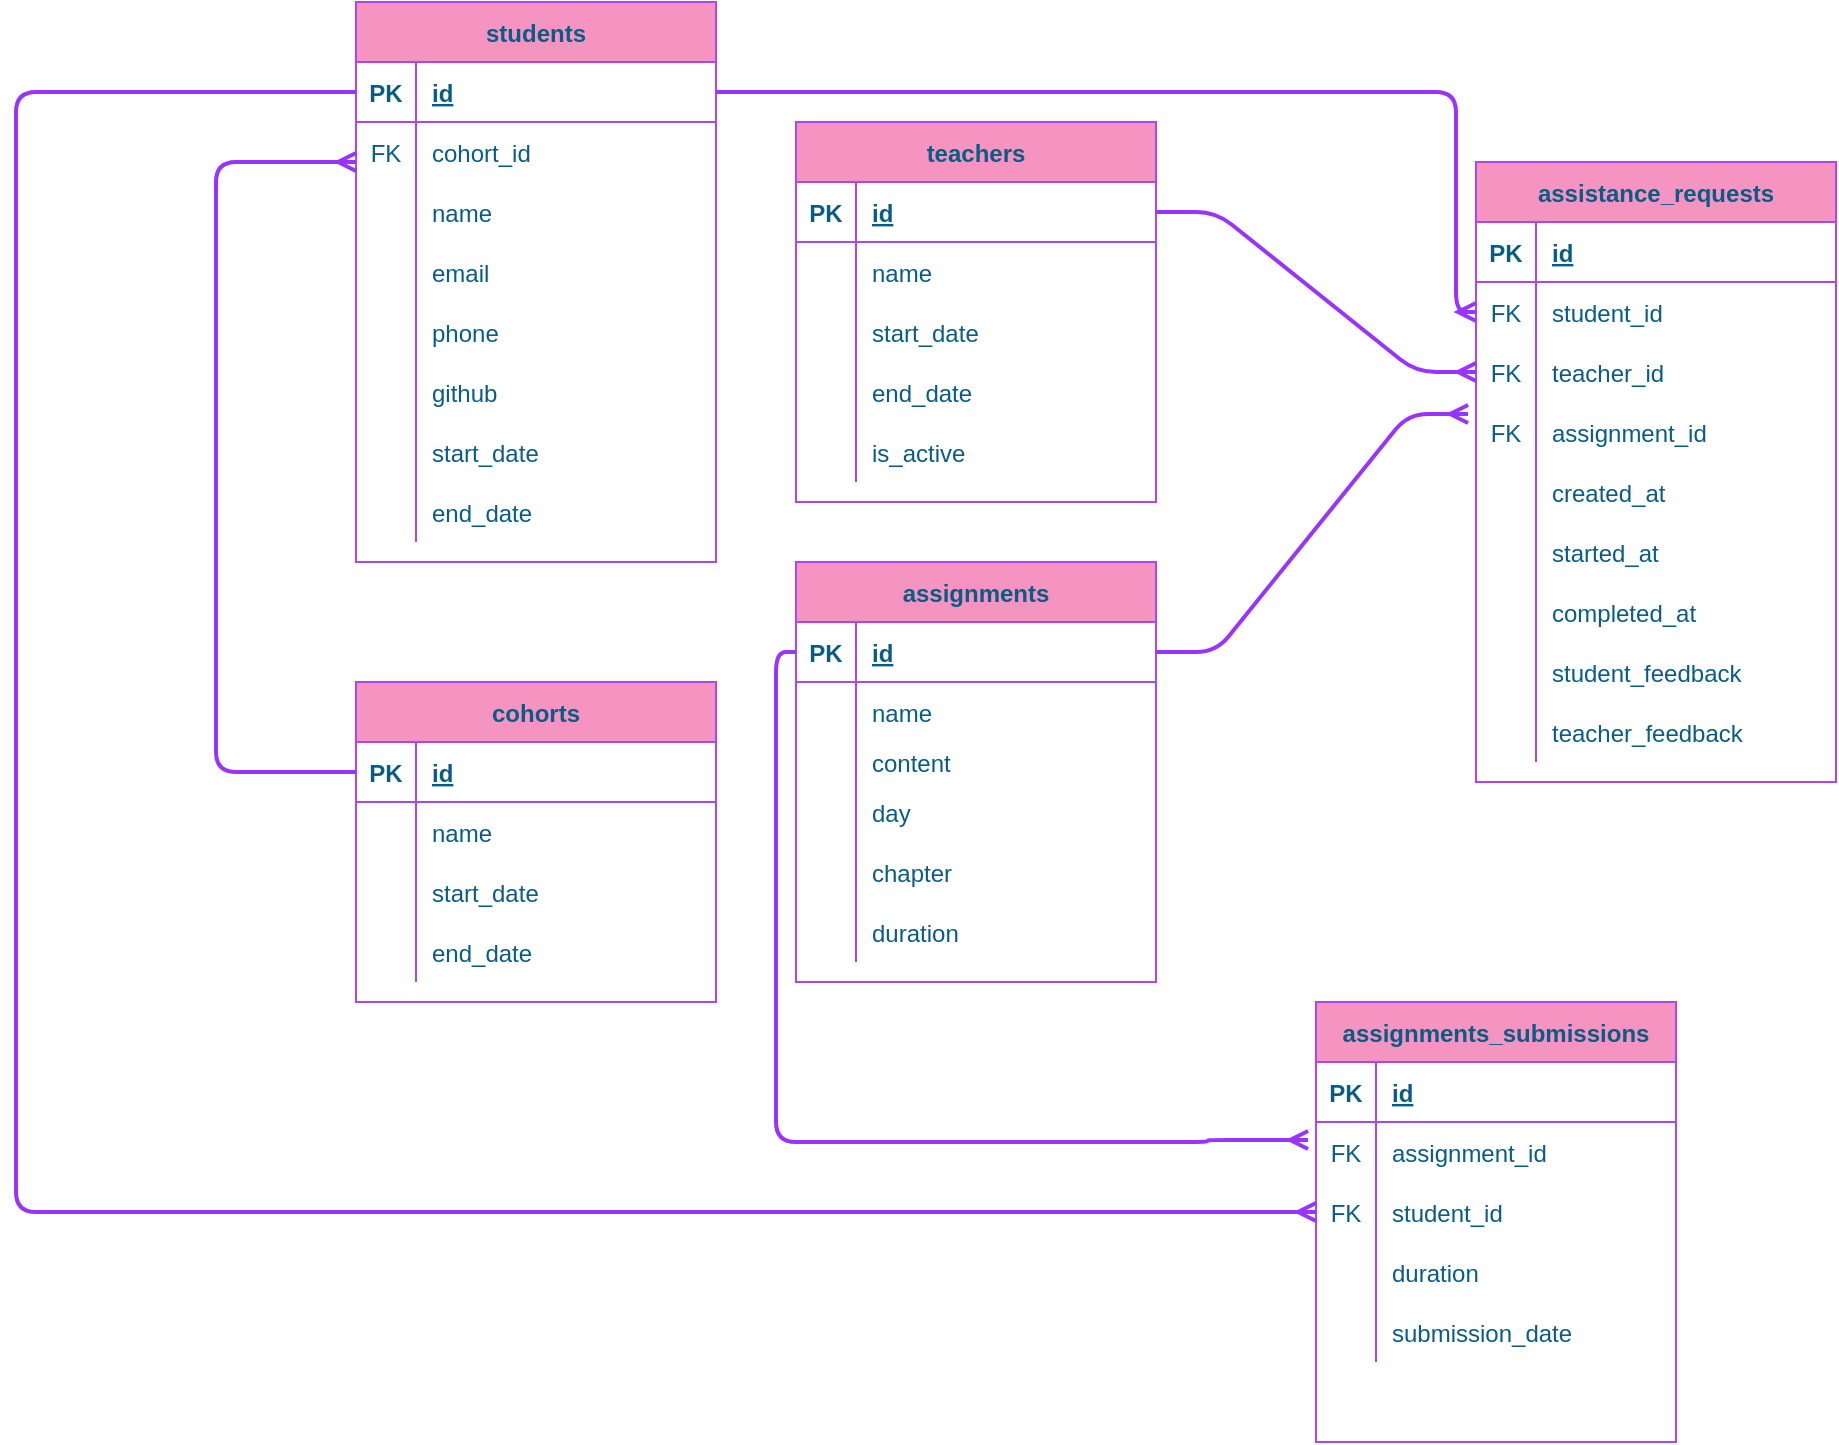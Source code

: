 <mxfile version="15.2.7" type="github">
  <diagram id="e3lSmvAXD9mz_kIXMkN5" name="Page-1">
    <mxGraphModel dx="1762" dy="1582" grid="1" gridSize="10" guides="1" tooltips="1" connect="1" arrows="1" fold="1" page="1" pageScale="1" pageWidth="850" pageHeight="1100" math="0" shadow="0">
      <root>
        <mxCell id="0" />
        <mxCell id="1" parent="0" />
        <mxCell id="8okSoLZPDSgJRBy292V9-63" value="cohorts" style="shape=table;startSize=30;container=1;collapsible=1;childLayout=tableLayout;fixedRows=1;rowLines=0;fontStyle=1;align=center;resizeLast=1;fillColor=#F694C1;strokeColor=#AF45ED;fontColor=#095C86;" parent="1" vertex="1">
          <mxGeometry x="40" y="50" width="180" height="160" as="geometry" />
        </mxCell>
        <mxCell id="8okSoLZPDSgJRBy292V9-64" value="" style="shape=partialRectangle;collapsible=0;dropTarget=0;pointerEvents=0;fillColor=none;top=0;left=0;bottom=1;right=0;points=[[0,0.5],[1,0.5]];portConstraint=eastwest;strokeColor=#AF45ED;fontColor=#095C86;" parent="8okSoLZPDSgJRBy292V9-63" vertex="1">
          <mxGeometry y="30" width="180" height="30" as="geometry" />
        </mxCell>
        <mxCell id="8okSoLZPDSgJRBy292V9-65" value="PK" style="shape=partialRectangle;connectable=0;fillColor=none;top=0;left=0;bottom=0;right=0;fontStyle=1;overflow=hidden;strokeColor=#AF45ED;fontColor=#095C86;" parent="8okSoLZPDSgJRBy292V9-64" vertex="1">
          <mxGeometry width="30" height="30" as="geometry" />
        </mxCell>
        <mxCell id="8okSoLZPDSgJRBy292V9-66" value="id" style="shape=partialRectangle;connectable=0;fillColor=none;top=0;left=0;bottom=0;right=0;align=left;spacingLeft=6;fontStyle=5;overflow=hidden;strokeColor=#AF45ED;fontColor=#095C86;" parent="8okSoLZPDSgJRBy292V9-64" vertex="1">
          <mxGeometry x="30" width="150" height="30" as="geometry" />
        </mxCell>
        <mxCell id="8okSoLZPDSgJRBy292V9-67" value="" style="shape=partialRectangle;collapsible=0;dropTarget=0;pointerEvents=0;fillColor=none;top=0;left=0;bottom=0;right=0;points=[[0,0.5],[1,0.5]];portConstraint=eastwest;strokeColor=#AF45ED;fontColor=#095C86;" parent="8okSoLZPDSgJRBy292V9-63" vertex="1">
          <mxGeometry y="60" width="180" height="30" as="geometry" />
        </mxCell>
        <mxCell id="8okSoLZPDSgJRBy292V9-68" value="" style="shape=partialRectangle;connectable=0;fillColor=none;top=0;left=0;bottom=0;right=0;editable=1;overflow=hidden;strokeColor=#AF45ED;fontColor=#095C86;" parent="8okSoLZPDSgJRBy292V9-67" vertex="1">
          <mxGeometry width="30" height="30" as="geometry" />
        </mxCell>
        <mxCell id="8okSoLZPDSgJRBy292V9-69" value="name" style="shape=partialRectangle;connectable=0;fillColor=none;top=0;left=0;bottom=0;right=0;align=left;spacingLeft=6;overflow=hidden;strokeColor=#AF45ED;fontColor=#095C86;" parent="8okSoLZPDSgJRBy292V9-67" vertex="1">
          <mxGeometry x="30" width="150" height="30" as="geometry" />
        </mxCell>
        <mxCell id="8okSoLZPDSgJRBy292V9-70" value="" style="shape=partialRectangle;collapsible=0;dropTarget=0;pointerEvents=0;fillColor=none;top=0;left=0;bottom=0;right=0;points=[[0,0.5],[1,0.5]];portConstraint=eastwest;strokeColor=#AF45ED;fontColor=#095C86;" parent="8okSoLZPDSgJRBy292V9-63" vertex="1">
          <mxGeometry y="90" width="180" height="30" as="geometry" />
        </mxCell>
        <mxCell id="8okSoLZPDSgJRBy292V9-71" value="" style="shape=partialRectangle;connectable=0;fillColor=none;top=0;left=0;bottom=0;right=0;editable=1;overflow=hidden;strokeColor=#AF45ED;fontColor=#095C86;" parent="8okSoLZPDSgJRBy292V9-70" vertex="1">
          <mxGeometry width="30" height="30" as="geometry" />
        </mxCell>
        <mxCell id="8okSoLZPDSgJRBy292V9-72" value="start_date" style="shape=partialRectangle;connectable=0;fillColor=none;top=0;left=0;bottom=0;right=0;align=left;spacingLeft=6;overflow=hidden;strokeColor=#AF45ED;fontColor=#095C86;" parent="8okSoLZPDSgJRBy292V9-70" vertex="1">
          <mxGeometry x="30" width="150" height="30" as="geometry" />
        </mxCell>
        <mxCell id="8okSoLZPDSgJRBy292V9-73" value="" style="shape=partialRectangle;collapsible=0;dropTarget=0;pointerEvents=0;fillColor=none;top=0;left=0;bottom=0;right=0;points=[[0,0.5],[1,0.5]];portConstraint=eastwest;strokeColor=#AF45ED;fontColor=#095C86;" parent="8okSoLZPDSgJRBy292V9-63" vertex="1">
          <mxGeometry y="120" width="180" height="30" as="geometry" />
        </mxCell>
        <mxCell id="8okSoLZPDSgJRBy292V9-74" value="" style="shape=partialRectangle;connectable=0;fillColor=none;top=0;left=0;bottom=0;right=0;editable=1;overflow=hidden;strokeColor=#AF45ED;fontColor=#095C86;" parent="8okSoLZPDSgJRBy292V9-73" vertex="1">
          <mxGeometry width="30" height="30" as="geometry" />
        </mxCell>
        <mxCell id="8okSoLZPDSgJRBy292V9-75" value="end_date" style="shape=partialRectangle;connectable=0;fillColor=none;top=0;left=0;bottom=0;right=0;align=left;spacingLeft=6;overflow=hidden;strokeColor=#AF45ED;fontColor=#095C86;" parent="8okSoLZPDSgJRBy292V9-73" vertex="1">
          <mxGeometry x="30" width="150" height="30" as="geometry" />
        </mxCell>
        <mxCell id="8okSoLZPDSgJRBy292V9-1" value="teachers" style="shape=table;startSize=30;container=1;collapsible=1;childLayout=tableLayout;fixedRows=1;rowLines=0;fontStyle=1;align=center;resizeLast=1;fillColor=#F694C1;strokeColor=#AF45ED;fontColor=#095C86;" parent="1" vertex="1">
          <mxGeometry x="260" y="-230" width="180" height="190" as="geometry" />
        </mxCell>
        <mxCell id="8okSoLZPDSgJRBy292V9-2" value="" style="shape=partialRectangle;collapsible=0;dropTarget=0;pointerEvents=0;fillColor=none;top=0;left=0;bottom=1;right=0;points=[[0,0.5],[1,0.5]];portConstraint=eastwest;strokeColor=#AF45ED;fontColor=#095C86;" parent="8okSoLZPDSgJRBy292V9-1" vertex="1">
          <mxGeometry y="30" width="180" height="30" as="geometry" />
        </mxCell>
        <mxCell id="8okSoLZPDSgJRBy292V9-3" value="PK" style="shape=partialRectangle;connectable=0;fillColor=none;top=0;left=0;bottom=0;right=0;fontStyle=1;overflow=hidden;strokeColor=#AF45ED;fontColor=#095C86;" parent="8okSoLZPDSgJRBy292V9-2" vertex="1">
          <mxGeometry width="30" height="30" as="geometry" />
        </mxCell>
        <mxCell id="8okSoLZPDSgJRBy292V9-4" value="id" style="shape=partialRectangle;connectable=0;fillColor=none;top=0;left=0;bottom=0;right=0;align=left;spacingLeft=6;fontStyle=5;overflow=hidden;strokeColor=#AF45ED;fontColor=#095C86;" parent="8okSoLZPDSgJRBy292V9-2" vertex="1">
          <mxGeometry x="30" width="150" height="30" as="geometry" />
        </mxCell>
        <mxCell id="8okSoLZPDSgJRBy292V9-5" value="" style="shape=partialRectangle;collapsible=0;dropTarget=0;pointerEvents=0;fillColor=none;top=0;left=0;bottom=0;right=0;points=[[0,0.5],[1,0.5]];portConstraint=eastwest;strokeColor=#AF45ED;fontColor=#095C86;" parent="8okSoLZPDSgJRBy292V9-1" vertex="1">
          <mxGeometry y="60" width="180" height="30" as="geometry" />
        </mxCell>
        <mxCell id="8okSoLZPDSgJRBy292V9-6" value="" style="shape=partialRectangle;connectable=0;fillColor=none;top=0;left=0;bottom=0;right=0;editable=1;overflow=hidden;strokeColor=#AF45ED;fontColor=#095C86;" parent="8okSoLZPDSgJRBy292V9-5" vertex="1">
          <mxGeometry width="30" height="30" as="geometry" />
        </mxCell>
        <mxCell id="8okSoLZPDSgJRBy292V9-7" value="name" style="shape=partialRectangle;connectable=0;fillColor=none;top=0;left=0;bottom=0;right=0;align=left;spacingLeft=6;overflow=hidden;strokeColor=#AF45ED;fontColor=#095C86;" parent="8okSoLZPDSgJRBy292V9-5" vertex="1">
          <mxGeometry x="30" width="150" height="30" as="geometry" />
        </mxCell>
        <mxCell id="8okSoLZPDSgJRBy292V9-8" value="" style="shape=partialRectangle;collapsible=0;dropTarget=0;pointerEvents=0;fillColor=none;top=0;left=0;bottom=0;right=0;points=[[0,0.5],[1,0.5]];portConstraint=eastwest;strokeColor=#AF45ED;fontColor=#095C86;" parent="8okSoLZPDSgJRBy292V9-1" vertex="1">
          <mxGeometry y="90" width="180" height="30" as="geometry" />
        </mxCell>
        <mxCell id="8okSoLZPDSgJRBy292V9-9" value="" style="shape=partialRectangle;connectable=0;fillColor=none;top=0;left=0;bottom=0;right=0;editable=1;overflow=hidden;strokeColor=#AF45ED;fontColor=#095C86;" parent="8okSoLZPDSgJRBy292V9-8" vertex="1">
          <mxGeometry width="30" height="30" as="geometry" />
        </mxCell>
        <mxCell id="8okSoLZPDSgJRBy292V9-10" value="start_date" style="shape=partialRectangle;connectable=0;fillColor=none;top=0;left=0;bottom=0;right=0;align=left;spacingLeft=6;overflow=hidden;strokeColor=#AF45ED;fontColor=#095C86;" parent="8okSoLZPDSgJRBy292V9-8" vertex="1">
          <mxGeometry x="30" width="150" height="30" as="geometry" />
        </mxCell>
        <mxCell id="8okSoLZPDSgJRBy292V9-11" value="" style="shape=partialRectangle;collapsible=0;dropTarget=0;pointerEvents=0;fillColor=none;top=0;left=0;bottom=0;right=0;points=[[0,0.5],[1,0.5]];portConstraint=eastwest;strokeColor=#AF45ED;fontColor=#095C86;" parent="8okSoLZPDSgJRBy292V9-1" vertex="1">
          <mxGeometry y="120" width="180" height="30" as="geometry" />
        </mxCell>
        <mxCell id="8okSoLZPDSgJRBy292V9-12" value="" style="shape=partialRectangle;connectable=0;fillColor=none;top=0;left=0;bottom=0;right=0;editable=1;overflow=hidden;strokeColor=#AF45ED;fontColor=#095C86;" parent="8okSoLZPDSgJRBy292V9-11" vertex="1">
          <mxGeometry width="30" height="30" as="geometry" />
        </mxCell>
        <mxCell id="8okSoLZPDSgJRBy292V9-13" value="end_date" style="shape=partialRectangle;connectable=0;fillColor=none;top=0;left=0;bottom=0;right=0;align=left;spacingLeft=6;overflow=hidden;strokeColor=#AF45ED;fontColor=#095C86;" parent="8okSoLZPDSgJRBy292V9-11" vertex="1">
          <mxGeometry x="30" width="150" height="30" as="geometry" />
        </mxCell>
        <mxCell id="8okSoLZPDSgJRBy292V9-14" value="" style="shape=partialRectangle;collapsible=0;dropTarget=0;pointerEvents=0;fillColor=none;top=0;left=0;bottom=0;right=0;points=[[0,0.5],[1,0.5]];portConstraint=eastwest;strokeColor=#AF45ED;fontColor=#095C86;" parent="8okSoLZPDSgJRBy292V9-1" vertex="1">
          <mxGeometry y="150" width="180" height="30" as="geometry" />
        </mxCell>
        <mxCell id="8okSoLZPDSgJRBy292V9-15" value="" style="shape=partialRectangle;connectable=0;fillColor=none;top=0;left=0;bottom=0;right=0;editable=1;overflow=hidden;strokeColor=#AF45ED;fontColor=#095C86;" parent="8okSoLZPDSgJRBy292V9-14" vertex="1">
          <mxGeometry width="30" height="30" as="geometry" />
        </mxCell>
        <mxCell id="8okSoLZPDSgJRBy292V9-16" value="is_active" style="shape=partialRectangle;connectable=0;fillColor=none;top=0;left=0;bottom=0;right=0;align=left;spacingLeft=6;overflow=hidden;strokeColor=#AF45ED;fontColor=#095C86;" parent="8okSoLZPDSgJRBy292V9-14" vertex="1">
          <mxGeometry x="30" width="150" height="30" as="geometry" />
        </mxCell>
        <mxCell id="8okSoLZPDSgJRBy292V9-17" value="assistance_requests" style="shape=table;startSize=30;container=1;collapsible=1;childLayout=tableLayout;fixedRows=1;rowLines=0;fontStyle=1;align=center;resizeLast=1;fillColor=#F694C1;strokeColor=#AF45ED;fontColor=#095C86;" parent="1" vertex="1">
          <mxGeometry x="600" y="-210" width="180" height="310" as="geometry" />
        </mxCell>
        <mxCell id="8okSoLZPDSgJRBy292V9-18" value="" style="shape=partialRectangle;collapsible=0;dropTarget=0;pointerEvents=0;fillColor=none;top=0;left=0;bottom=1;right=0;points=[[0,0.5],[1,0.5]];portConstraint=eastwest;strokeColor=#AF45ED;fontColor=#095C86;" parent="8okSoLZPDSgJRBy292V9-17" vertex="1">
          <mxGeometry y="30" width="180" height="30" as="geometry" />
        </mxCell>
        <mxCell id="8okSoLZPDSgJRBy292V9-19" value="PK" style="shape=partialRectangle;connectable=0;fillColor=none;top=0;left=0;bottom=0;right=0;fontStyle=1;overflow=hidden;strokeColor=#AF45ED;fontColor=#095C86;" parent="8okSoLZPDSgJRBy292V9-18" vertex="1">
          <mxGeometry width="30" height="30" as="geometry" />
        </mxCell>
        <mxCell id="8okSoLZPDSgJRBy292V9-20" value="id" style="shape=partialRectangle;connectable=0;fillColor=none;top=0;left=0;bottom=0;right=0;align=left;spacingLeft=6;fontStyle=5;overflow=hidden;strokeColor=#AF45ED;fontColor=#095C86;" parent="8okSoLZPDSgJRBy292V9-18" vertex="1">
          <mxGeometry x="30" width="150" height="30" as="geometry" />
        </mxCell>
        <mxCell id="8okSoLZPDSgJRBy292V9-24" value="" style="shape=partialRectangle;collapsible=0;dropTarget=0;pointerEvents=0;fillColor=none;top=0;left=0;bottom=0;right=0;points=[[0,0.5],[1,0.5]];portConstraint=eastwest;strokeColor=#AF45ED;fontColor=#095C86;" parent="8okSoLZPDSgJRBy292V9-17" vertex="1">
          <mxGeometry y="60" width="180" height="30" as="geometry" />
        </mxCell>
        <mxCell id="8okSoLZPDSgJRBy292V9-25" value="FK" style="shape=partialRectangle;connectable=0;fillColor=none;top=0;left=0;bottom=0;right=0;editable=1;overflow=hidden;strokeColor=#AF45ED;fontColor=#095C86;" parent="8okSoLZPDSgJRBy292V9-24" vertex="1">
          <mxGeometry width="30" height="30" as="geometry" />
        </mxCell>
        <mxCell id="8okSoLZPDSgJRBy292V9-26" value="student_id" style="shape=partialRectangle;connectable=0;fillColor=none;top=0;left=0;bottom=0;right=0;align=left;spacingLeft=6;overflow=hidden;strokeColor=#AF45ED;fontColor=#095C86;" parent="8okSoLZPDSgJRBy292V9-24" vertex="1">
          <mxGeometry x="30" width="150" height="30" as="geometry" />
        </mxCell>
        <mxCell id="8okSoLZPDSgJRBy292V9-27" value="" style="shape=partialRectangle;collapsible=0;dropTarget=0;pointerEvents=0;fillColor=none;top=0;left=0;bottom=0;right=0;points=[[0,0.5],[1,0.5]];portConstraint=eastwest;strokeColor=#AF45ED;fontColor=#095C86;" parent="8okSoLZPDSgJRBy292V9-17" vertex="1">
          <mxGeometry y="90" width="180" height="30" as="geometry" />
        </mxCell>
        <mxCell id="8okSoLZPDSgJRBy292V9-28" value="FK" style="shape=partialRectangle;connectable=0;fillColor=none;top=0;left=0;bottom=0;right=0;editable=1;overflow=hidden;strokeColor=#AF45ED;fontColor=#095C86;" parent="8okSoLZPDSgJRBy292V9-27" vertex="1">
          <mxGeometry width="30" height="30" as="geometry" />
        </mxCell>
        <mxCell id="8okSoLZPDSgJRBy292V9-29" value="teacher_id" style="shape=partialRectangle;connectable=0;fillColor=none;top=0;left=0;bottom=0;right=0;align=left;spacingLeft=6;overflow=hidden;strokeColor=#AF45ED;fontColor=#095C86;" parent="8okSoLZPDSgJRBy292V9-27" vertex="1">
          <mxGeometry x="30" width="150" height="30" as="geometry" />
        </mxCell>
        <mxCell id="8okSoLZPDSgJRBy292V9-21" value="" style="shape=partialRectangle;collapsible=0;dropTarget=0;pointerEvents=0;fillColor=none;top=0;left=0;bottom=0;right=0;points=[[0,0.5],[1,0.5]];portConstraint=eastwest;strokeColor=#AF45ED;fontColor=#095C86;" parent="8okSoLZPDSgJRBy292V9-17" vertex="1">
          <mxGeometry y="120" width="180" height="30" as="geometry" />
        </mxCell>
        <mxCell id="8okSoLZPDSgJRBy292V9-22" value="FK" style="shape=partialRectangle;connectable=0;fillColor=none;top=0;left=0;bottom=0;right=0;editable=1;overflow=hidden;strokeColor=#AF45ED;fontColor=#095C86;" parent="8okSoLZPDSgJRBy292V9-21" vertex="1">
          <mxGeometry width="30" height="30" as="geometry" />
        </mxCell>
        <mxCell id="8okSoLZPDSgJRBy292V9-23" value="assignment_id" style="shape=partialRectangle;connectable=0;fillColor=none;top=0;left=0;bottom=0;right=0;align=left;spacingLeft=6;overflow=hidden;strokeColor=#AF45ED;fontColor=#095C86;" parent="8okSoLZPDSgJRBy292V9-21" vertex="1">
          <mxGeometry x="30" width="150" height="30" as="geometry" />
        </mxCell>
        <mxCell id="8okSoLZPDSgJRBy292V9-30" value="" style="shape=partialRectangle;collapsible=0;dropTarget=0;pointerEvents=0;fillColor=none;top=0;left=0;bottom=0;right=0;points=[[0,0.5],[1,0.5]];portConstraint=eastwest;strokeColor=#AF45ED;fontColor=#095C86;" parent="8okSoLZPDSgJRBy292V9-17" vertex="1">
          <mxGeometry y="150" width="180" height="30" as="geometry" />
        </mxCell>
        <mxCell id="8okSoLZPDSgJRBy292V9-31" value="" style="shape=partialRectangle;connectable=0;fillColor=none;top=0;left=0;bottom=0;right=0;editable=1;overflow=hidden;strokeColor=#AF45ED;fontColor=#095C86;" parent="8okSoLZPDSgJRBy292V9-30" vertex="1">
          <mxGeometry width="30" height="30" as="geometry" />
        </mxCell>
        <mxCell id="8okSoLZPDSgJRBy292V9-32" value="created_at" style="shape=partialRectangle;connectable=0;fillColor=none;top=0;left=0;bottom=0;right=0;align=left;spacingLeft=6;overflow=hidden;strokeColor=#AF45ED;fontColor=#095C86;" parent="8okSoLZPDSgJRBy292V9-30" vertex="1">
          <mxGeometry x="30" width="150" height="30" as="geometry" />
        </mxCell>
        <mxCell id="rJEMUn7O-h0eWgPqeve7-1" value="" style="shape=partialRectangle;collapsible=0;dropTarget=0;pointerEvents=0;fillColor=none;top=0;left=0;bottom=0;right=0;points=[[0,0.5],[1,0.5]];portConstraint=eastwest;strokeColor=#AF45ED;fontColor=#095C86;" vertex="1" parent="8okSoLZPDSgJRBy292V9-17">
          <mxGeometry y="180" width="180" height="30" as="geometry" />
        </mxCell>
        <mxCell id="rJEMUn7O-h0eWgPqeve7-2" value="" style="shape=partialRectangle;connectable=0;fillColor=none;top=0;left=0;bottom=0;right=0;editable=1;overflow=hidden;strokeColor=#AF45ED;fontColor=#095C86;" vertex="1" parent="rJEMUn7O-h0eWgPqeve7-1">
          <mxGeometry width="30" height="30" as="geometry" />
        </mxCell>
        <mxCell id="rJEMUn7O-h0eWgPqeve7-3" value="started_at" style="shape=partialRectangle;connectable=0;fillColor=none;top=0;left=0;bottom=0;right=0;align=left;spacingLeft=6;overflow=hidden;strokeColor=#AF45ED;fontColor=#095C86;" vertex="1" parent="rJEMUn7O-h0eWgPqeve7-1">
          <mxGeometry x="30" width="150" height="30" as="geometry" />
        </mxCell>
        <mxCell id="8okSoLZPDSgJRBy292V9-33" value="" style="shape=partialRectangle;collapsible=0;dropTarget=0;pointerEvents=0;fillColor=none;top=0;left=0;bottom=0;right=0;points=[[0,0.5],[1,0.5]];portConstraint=eastwest;strokeColor=#AF45ED;fontColor=#095C86;" parent="8okSoLZPDSgJRBy292V9-17" vertex="1">
          <mxGeometry y="210" width="180" height="30" as="geometry" />
        </mxCell>
        <mxCell id="8okSoLZPDSgJRBy292V9-34" value="" style="shape=partialRectangle;connectable=0;fillColor=none;top=0;left=0;bottom=0;right=0;editable=1;overflow=hidden;strokeColor=#AF45ED;fontColor=#095C86;" parent="8okSoLZPDSgJRBy292V9-33" vertex="1">
          <mxGeometry width="30" height="30" as="geometry" />
        </mxCell>
        <mxCell id="8okSoLZPDSgJRBy292V9-35" value="completed_at" style="shape=partialRectangle;connectable=0;fillColor=none;top=0;left=0;bottom=0;right=0;align=left;spacingLeft=6;overflow=hidden;strokeColor=#AF45ED;fontColor=#095C86;" parent="8okSoLZPDSgJRBy292V9-33" vertex="1">
          <mxGeometry x="30" width="150" height="30" as="geometry" />
        </mxCell>
        <mxCell id="8okSoLZPDSgJRBy292V9-55" value="" style="shape=partialRectangle;collapsible=0;dropTarget=0;pointerEvents=0;fillColor=none;top=0;left=0;bottom=0;right=0;points=[[0,0.5],[1,0.5]];portConstraint=eastwest;strokeColor=#AF45ED;fontColor=#095C86;" parent="8okSoLZPDSgJRBy292V9-17" vertex="1">
          <mxGeometry y="240" width="180" height="30" as="geometry" />
        </mxCell>
        <mxCell id="8okSoLZPDSgJRBy292V9-56" value="" style="shape=partialRectangle;connectable=0;fillColor=none;top=0;left=0;bottom=0;right=0;editable=1;overflow=hidden;strokeColor=#AF45ED;fontColor=#095C86;" parent="8okSoLZPDSgJRBy292V9-55" vertex="1">
          <mxGeometry width="30" height="30" as="geometry" />
        </mxCell>
        <mxCell id="8okSoLZPDSgJRBy292V9-57" value="student_feedback" style="shape=partialRectangle;connectable=0;fillColor=none;top=0;left=0;bottom=0;right=0;align=left;spacingLeft=6;overflow=hidden;strokeColor=#AF45ED;fontColor=#095C86;" parent="8okSoLZPDSgJRBy292V9-55" vertex="1">
          <mxGeometry x="30" width="150" height="30" as="geometry" />
        </mxCell>
        <mxCell id="8okSoLZPDSgJRBy292V9-59" value="" style="shape=partialRectangle;collapsible=0;dropTarget=0;pointerEvents=0;fillColor=none;top=0;left=0;bottom=0;right=0;points=[[0,0.5],[1,0.5]];portConstraint=eastwest;strokeColor=#AF45ED;fontColor=#095C86;" parent="8okSoLZPDSgJRBy292V9-17" vertex="1">
          <mxGeometry y="270" width="180" height="30" as="geometry" />
        </mxCell>
        <mxCell id="8okSoLZPDSgJRBy292V9-60" value="" style="shape=partialRectangle;connectable=0;fillColor=none;top=0;left=0;bottom=0;right=0;editable=1;overflow=hidden;strokeColor=#AF45ED;fontColor=#095C86;" parent="8okSoLZPDSgJRBy292V9-59" vertex="1">
          <mxGeometry width="30" height="30" as="geometry" />
        </mxCell>
        <mxCell id="8okSoLZPDSgJRBy292V9-61" value="teacher_feedback" style="shape=partialRectangle;connectable=0;fillColor=none;top=0;left=0;bottom=0;right=0;align=left;spacingLeft=6;overflow=hidden;strokeColor=#AF45ED;fontColor=#095C86;" parent="8okSoLZPDSgJRBy292V9-59" vertex="1">
          <mxGeometry x="30" width="150" height="30" as="geometry" />
        </mxCell>
        <mxCell id="8okSoLZPDSgJRBy292V9-76" value="students" style="shape=table;startSize=30;container=1;collapsible=1;childLayout=tableLayout;fixedRows=1;rowLines=0;fontStyle=1;align=center;resizeLast=1;fillColor=#F694C1;strokeColor=#AF45ED;fontColor=#095C86;" parent="1" vertex="1">
          <mxGeometry x="40" y="-290" width="180" height="280" as="geometry" />
        </mxCell>
        <mxCell id="8okSoLZPDSgJRBy292V9-77" value="" style="shape=partialRectangle;collapsible=0;dropTarget=0;pointerEvents=0;fillColor=none;top=0;left=0;bottom=1;right=0;points=[[0,0.5],[1,0.5]];portConstraint=eastwest;strokeColor=#AF45ED;fontColor=#095C86;" parent="8okSoLZPDSgJRBy292V9-76" vertex="1">
          <mxGeometry y="30" width="180" height="30" as="geometry" />
        </mxCell>
        <mxCell id="8okSoLZPDSgJRBy292V9-78" value="PK" style="shape=partialRectangle;connectable=0;fillColor=none;top=0;left=0;bottom=0;right=0;fontStyle=1;overflow=hidden;strokeColor=#AF45ED;fontColor=#095C86;" parent="8okSoLZPDSgJRBy292V9-77" vertex="1">
          <mxGeometry width="30" height="30" as="geometry" />
        </mxCell>
        <mxCell id="8okSoLZPDSgJRBy292V9-79" value="id" style="shape=partialRectangle;connectable=0;fillColor=none;top=0;left=0;bottom=0;right=0;align=left;spacingLeft=6;fontStyle=5;overflow=hidden;strokeColor=#AF45ED;fontColor=#095C86;" parent="8okSoLZPDSgJRBy292V9-77" vertex="1">
          <mxGeometry x="30" width="150" height="30" as="geometry" />
        </mxCell>
        <mxCell id="8okSoLZPDSgJRBy292V9-130" value="" style="shape=partialRectangle;collapsible=0;dropTarget=0;pointerEvents=0;fillColor=none;top=0;left=0;bottom=0;right=0;points=[[0,0.5],[1,0.5]];portConstraint=eastwest;strokeColor=#AF45ED;fontColor=#095C86;" parent="8okSoLZPDSgJRBy292V9-76" vertex="1">
          <mxGeometry y="60" width="180" height="30" as="geometry" />
        </mxCell>
        <mxCell id="8okSoLZPDSgJRBy292V9-131" value="FK" style="shape=partialRectangle;connectable=0;fillColor=none;top=0;left=0;bottom=0;right=0;editable=1;overflow=hidden;strokeColor=#AF45ED;fontColor=#095C86;" parent="8okSoLZPDSgJRBy292V9-130" vertex="1">
          <mxGeometry width="30" height="30" as="geometry" />
        </mxCell>
        <mxCell id="8okSoLZPDSgJRBy292V9-132" value="cohort_id" style="shape=partialRectangle;connectable=0;fillColor=none;top=0;left=0;bottom=0;right=0;align=left;spacingLeft=6;overflow=hidden;strokeColor=#AF45ED;fontColor=#095C86;" parent="8okSoLZPDSgJRBy292V9-130" vertex="1">
          <mxGeometry x="30" width="150" height="30" as="geometry" />
        </mxCell>
        <mxCell id="8okSoLZPDSgJRBy292V9-80" value="" style="shape=partialRectangle;collapsible=0;dropTarget=0;pointerEvents=0;fillColor=none;top=0;left=0;bottom=0;right=0;points=[[0,0.5],[1,0.5]];portConstraint=eastwest;strokeColor=#AF45ED;fontColor=#095C86;" parent="8okSoLZPDSgJRBy292V9-76" vertex="1">
          <mxGeometry y="90" width="180" height="30" as="geometry" />
        </mxCell>
        <mxCell id="8okSoLZPDSgJRBy292V9-81" value="" style="shape=partialRectangle;connectable=0;fillColor=none;top=0;left=0;bottom=0;right=0;editable=1;overflow=hidden;strokeColor=#AF45ED;fontColor=#095C86;" parent="8okSoLZPDSgJRBy292V9-80" vertex="1">
          <mxGeometry width="30" height="30" as="geometry" />
        </mxCell>
        <mxCell id="8okSoLZPDSgJRBy292V9-82" value="name" style="shape=partialRectangle;connectable=0;fillColor=none;top=0;left=0;bottom=0;right=0;align=left;spacingLeft=6;overflow=hidden;strokeColor=#AF45ED;fontColor=#095C86;" parent="8okSoLZPDSgJRBy292V9-80" vertex="1">
          <mxGeometry x="30" width="150" height="30" as="geometry" />
        </mxCell>
        <mxCell id="8okSoLZPDSgJRBy292V9-83" value="" style="shape=partialRectangle;collapsible=0;dropTarget=0;pointerEvents=0;fillColor=none;top=0;left=0;bottom=0;right=0;points=[[0,0.5],[1,0.5]];portConstraint=eastwest;strokeColor=#AF45ED;fontColor=#095C86;" parent="8okSoLZPDSgJRBy292V9-76" vertex="1">
          <mxGeometry y="120" width="180" height="30" as="geometry" />
        </mxCell>
        <mxCell id="8okSoLZPDSgJRBy292V9-84" value="" style="shape=partialRectangle;connectable=0;fillColor=none;top=0;left=0;bottom=0;right=0;editable=1;overflow=hidden;strokeColor=#AF45ED;fontColor=#095C86;" parent="8okSoLZPDSgJRBy292V9-83" vertex="1">
          <mxGeometry width="30" height="30" as="geometry" />
        </mxCell>
        <mxCell id="8okSoLZPDSgJRBy292V9-85" value="email" style="shape=partialRectangle;connectable=0;fillColor=none;top=0;left=0;bottom=0;right=0;align=left;spacingLeft=6;overflow=hidden;strokeColor=#AF45ED;fontColor=#095C86;" parent="8okSoLZPDSgJRBy292V9-83" vertex="1">
          <mxGeometry x="30" width="150" height="30" as="geometry" />
        </mxCell>
        <mxCell id="8okSoLZPDSgJRBy292V9-86" value="" style="shape=partialRectangle;collapsible=0;dropTarget=0;pointerEvents=0;fillColor=none;top=0;left=0;bottom=0;right=0;points=[[0,0.5],[1,0.5]];portConstraint=eastwest;strokeColor=#AF45ED;fontColor=#095C86;" parent="8okSoLZPDSgJRBy292V9-76" vertex="1">
          <mxGeometry y="150" width="180" height="30" as="geometry" />
        </mxCell>
        <mxCell id="8okSoLZPDSgJRBy292V9-87" value="" style="shape=partialRectangle;connectable=0;fillColor=none;top=0;left=0;bottom=0;right=0;editable=1;overflow=hidden;strokeColor=#AF45ED;fontColor=#095C86;" parent="8okSoLZPDSgJRBy292V9-86" vertex="1">
          <mxGeometry width="30" height="30" as="geometry" />
        </mxCell>
        <mxCell id="8okSoLZPDSgJRBy292V9-88" value="phone" style="shape=partialRectangle;connectable=0;fillColor=none;top=0;left=0;bottom=0;right=0;align=left;spacingLeft=6;overflow=hidden;strokeColor=#AF45ED;fontColor=#095C86;" parent="8okSoLZPDSgJRBy292V9-86" vertex="1">
          <mxGeometry x="30" width="150" height="30" as="geometry" />
        </mxCell>
        <mxCell id="8okSoLZPDSgJRBy292V9-121" value="" style="shape=partialRectangle;collapsible=0;dropTarget=0;pointerEvents=0;fillColor=none;top=0;left=0;bottom=0;right=0;points=[[0,0.5],[1,0.5]];portConstraint=eastwest;strokeColor=#AF45ED;fontColor=#095C86;" parent="8okSoLZPDSgJRBy292V9-76" vertex="1">
          <mxGeometry y="180" width="180" height="30" as="geometry" />
        </mxCell>
        <mxCell id="8okSoLZPDSgJRBy292V9-122" value="" style="shape=partialRectangle;connectable=0;fillColor=none;top=0;left=0;bottom=0;right=0;editable=1;overflow=hidden;strokeColor=#AF45ED;fontColor=#095C86;" parent="8okSoLZPDSgJRBy292V9-121" vertex="1">
          <mxGeometry width="30" height="30" as="geometry" />
        </mxCell>
        <mxCell id="8okSoLZPDSgJRBy292V9-123" value="github" style="shape=partialRectangle;connectable=0;fillColor=none;top=0;left=0;bottom=0;right=0;align=left;spacingLeft=6;overflow=hidden;strokeColor=#AF45ED;fontColor=#095C86;" parent="8okSoLZPDSgJRBy292V9-121" vertex="1">
          <mxGeometry x="30" width="150" height="30" as="geometry" />
        </mxCell>
        <mxCell id="8okSoLZPDSgJRBy292V9-124" value="" style="shape=partialRectangle;collapsible=0;dropTarget=0;pointerEvents=0;fillColor=none;top=0;left=0;bottom=0;right=0;points=[[0,0.5],[1,0.5]];portConstraint=eastwest;strokeColor=#AF45ED;fontColor=#095C86;" parent="8okSoLZPDSgJRBy292V9-76" vertex="1">
          <mxGeometry y="210" width="180" height="30" as="geometry" />
        </mxCell>
        <mxCell id="8okSoLZPDSgJRBy292V9-125" value="" style="shape=partialRectangle;connectable=0;fillColor=none;top=0;left=0;bottom=0;right=0;editable=1;overflow=hidden;strokeColor=#AF45ED;fontColor=#095C86;" parent="8okSoLZPDSgJRBy292V9-124" vertex="1">
          <mxGeometry width="30" height="30" as="geometry" />
        </mxCell>
        <mxCell id="8okSoLZPDSgJRBy292V9-126" value="start_date" style="shape=partialRectangle;connectable=0;fillColor=none;top=0;left=0;bottom=0;right=0;align=left;spacingLeft=6;overflow=hidden;strokeColor=#AF45ED;fontColor=#095C86;" parent="8okSoLZPDSgJRBy292V9-124" vertex="1">
          <mxGeometry x="30" width="150" height="30" as="geometry" />
        </mxCell>
        <mxCell id="8okSoLZPDSgJRBy292V9-127" value="" style="shape=partialRectangle;collapsible=0;dropTarget=0;pointerEvents=0;fillColor=none;top=0;left=0;bottom=0;right=0;points=[[0,0.5],[1,0.5]];portConstraint=eastwest;strokeColor=#AF45ED;fontColor=#095C86;" parent="8okSoLZPDSgJRBy292V9-76" vertex="1">
          <mxGeometry y="240" width="180" height="30" as="geometry" />
        </mxCell>
        <mxCell id="8okSoLZPDSgJRBy292V9-128" value="" style="shape=partialRectangle;connectable=0;fillColor=none;top=0;left=0;bottom=0;right=0;editable=1;overflow=hidden;strokeColor=#AF45ED;fontColor=#095C86;" parent="8okSoLZPDSgJRBy292V9-127" vertex="1">
          <mxGeometry width="30" height="30" as="geometry" />
        </mxCell>
        <mxCell id="8okSoLZPDSgJRBy292V9-129" value="end_date" style="shape=partialRectangle;connectable=0;fillColor=none;top=0;left=0;bottom=0;right=0;align=left;spacingLeft=6;overflow=hidden;strokeColor=#AF45ED;fontColor=#095C86;" parent="8okSoLZPDSgJRBy292V9-127" vertex="1">
          <mxGeometry x="30" width="150" height="30" as="geometry" />
        </mxCell>
        <mxCell id="8okSoLZPDSgJRBy292V9-89" value="assignments" style="shape=table;startSize=30;container=1;collapsible=1;childLayout=tableLayout;fixedRows=1;rowLines=0;fontStyle=1;align=center;resizeLast=1;fillColor=#F694C1;strokeColor=#AF45ED;fontColor=#095C86;" parent="1" vertex="1">
          <mxGeometry x="260" y="-10" width="180" height="210" as="geometry" />
        </mxCell>
        <mxCell id="8okSoLZPDSgJRBy292V9-90" value="" style="shape=partialRectangle;collapsible=0;dropTarget=0;pointerEvents=0;fillColor=none;top=0;left=0;bottom=1;right=0;points=[[0,0.5],[1,0.5]];portConstraint=eastwest;strokeColor=#AF45ED;fontColor=#095C86;" parent="8okSoLZPDSgJRBy292V9-89" vertex="1">
          <mxGeometry y="30" width="180" height="30" as="geometry" />
        </mxCell>
        <mxCell id="8okSoLZPDSgJRBy292V9-91" value="PK" style="shape=partialRectangle;connectable=0;fillColor=none;top=0;left=0;bottom=0;right=0;fontStyle=1;overflow=hidden;strokeColor=#AF45ED;fontColor=#095C86;" parent="8okSoLZPDSgJRBy292V9-90" vertex="1">
          <mxGeometry width="30" height="30" as="geometry" />
        </mxCell>
        <mxCell id="8okSoLZPDSgJRBy292V9-92" value="id" style="shape=partialRectangle;connectable=0;fillColor=none;top=0;left=0;bottom=0;right=0;align=left;spacingLeft=6;fontStyle=5;overflow=hidden;strokeColor=#AF45ED;fontColor=#095C86;" parent="8okSoLZPDSgJRBy292V9-90" vertex="1">
          <mxGeometry x="30" width="150" height="30" as="geometry" />
        </mxCell>
        <mxCell id="8okSoLZPDSgJRBy292V9-93" value="" style="shape=partialRectangle;collapsible=0;dropTarget=0;pointerEvents=0;fillColor=none;top=0;left=0;bottom=0;right=0;points=[[0,0.5],[1,0.5]];portConstraint=eastwest;strokeColor=#AF45ED;fontColor=#095C86;" parent="8okSoLZPDSgJRBy292V9-89" vertex="1">
          <mxGeometry y="60" width="180" height="30" as="geometry" />
        </mxCell>
        <mxCell id="8okSoLZPDSgJRBy292V9-94" value="" style="shape=partialRectangle;connectable=0;fillColor=none;top=0;left=0;bottom=0;right=0;editable=1;overflow=hidden;strokeColor=#AF45ED;fontColor=#095C86;" parent="8okSoLZPDSgJRBy292V9-93" vertex="1">
          <mxGeometry width="30" height="30" as="geometry" />
        </mxCell>
        <mxCell id="8okSoLZPDSgJRBy292V9-95" value="name" style="shape=partialRectangle;connectable=0;fillColor=none;top=0;left=0;bottom=0;right=0;align=left;spacingLeft=6;overflow=hidden;strokeColor=#AF45ED;fontColor=#095C86;" parent="8okSoLZPDSgJRBy292V9-93" vertex="1">
          <mxGeometry x="30" width="150" height="30" as="geometry" />
        </mxCell>
        <mxCell id="8okSoLZPDSgJRBy292V9-96" value="" style="shape=partialRectangle;collapsible=0;dropTarget=0;pointerEvents=0;fillColor=none;top=0;left=0;bottom=0;right=0;points=[[0,0.5],[1,0.5]];portConstraint=eastwest;strokeColor=#AF45ED;fontColor=#095C86;" parent="8okSoLZPDSgJRBy292V9-89" vertex="1">
          <mxGeometry y="90" width="180" height="20" as="geometry" />
        </mxCell>
        <mxCell id="8okSoLZPDSgJRBy292V9-97" value="" style="shape=partialRectangle;connectable=0;fillColor=none;top=0;left=0;bottom=0;right=0;editable=1;overflow=hidden;strokeColor=#AF45ED;fontColor=#095C86;" parent="8okSoLZPDSgJRBy292V9-96" vertex="1">
          <mxGeometry width="30" height="20" as="geometry" />
        </mxCell>
        <mxCell id="8okSoLZPDSgJRBy292V9-98" value="content" style="shape=partialRectangle;connectable=0;fillColor=none;top=0;left=0;bottom=0;right=0;align=left;spacingLeft=6;overflow=hidden;strokeColor=#AF45ED;fontColor=#095C86;" parent="8okSoLZPDSgJRBy292V9-96" vertex="1">
          <mxGeometry x="30" width="150" height="20" as="geometry" />
        </mxCell>
        <mxCell id="8okSoLZPDSgJRBy292V9-99" value="" style="shape=partialRectangle;collapsible=0;dropTarget=0;pointerEvents=0;fillColor=none;top=0;left=0;bottom=0;right=0;points=[[0,0.5],[1,0.5]];portConstraint=eastwest;strokeColor=#AF45ED;fontColor=#095C86;" parent="8okSoLZPDSgJRBy292V9-89" vertex="1">
          <mxGeometry y="110" width="180" height="30" as="geometry" />
        </mxCell>
        <mxCell id="8okSoLZPDSgJRBy292V9-100" value="" style="shape=partialRectangle;connectable=0;fillColor=none;top=0;left=0;bottom=0;right=0;editable=1;overflow=hidden;strokeColor=#AF45ED;fontColor=#095C86;" parent="8okSoLZPDSgJRBy292V9-99" vertex="1">
          <mxGeometry width="30" height="30" as="geometry" />
        </mxCell>
        <mxCell id="8okSoLZPDSgJRBy292V9-101" value="day" style="shape=partialRectangle;connectable=0;fillColor=none;top=0;left=0;bottom=0;right=0;align=left;spacingLeft=6;overflow=hidden;strokeColor=#AF45ED;fontColor=#095C86;" parent="8okSoLZPDSgJRBy292V9-99" vertex="1">
          <mxGeometry x="30" width="150" height="30" as="geometry" />
        </mxCell>
        <mxCell id="8okSoLZPDSgJRBy292V9-133" value="" style="shape=partialRectangle;collapsible=0;dropTarget=0;pointerEvents=0;fillColor=none;top=0;left=0;bottom=0;right=0;points=[[0,0.5],[1,0.5]];portConstraint=eastwest;strokeColor=#AF45ED;fontColor=#095C86;" parent="8okSoLZPDSgJRBy292V9-89" vertex="1">
          <mxGeometry y="140" width="180" height="30" as="geometry" />
        </mxCell>
        <mxCell id="8okSoLZPDSgJRBy292V9-134" value="" style="shape=partialRectangle;connectable=0;fillColor=none;top=0;left=0;bottom=0;right=0;editable=1;overflow=hidden;strokeColor=#AF45ED;fontColor=#095C86;" parent="8okSoLZPDSgJRBy292V9-133" vertex="1">
          <mxGeometry width="30" height="30" as="geometry" />
        </mxCell>
        <mxCell id="8okSoLZPDSgJRBy292V9-135" value="chapter" style="shape=partialRectangle;connectable=0;fillColor=none;top=0;left=0;bottom=0;right=0;align=left;spacingLeft=6;overflow=hidden;strokeColor=#AF45ED;fontColor=#095C86;" parent="8okSoLZPDSgJRBy292V9-133" vertex="1">
          <mxGeometry x="30" width="150" height="30" as="geometry" />
        </mxCell>
        <mxCell id="8okSoLZPDSgJRBy292V9-136" value="" style="shape=partialRectangle;collapsible=0;dropTarget=0;pointerEvents=0;fillColor=none;top=0;left=0;bottom=0;right=0;points=[[0,0.5],[1,0.5]];portConstraint=eastwest;strokeColor=#AF45ED;fontColor=#095C86;" parent="8okSoLZPDSgJRBy292V9-89" vertex="1">
          <mxGeometry y="170" width="180" height="30" as="geometry" />
        </mxCell>
        <mxCell id="8okSoLZPDSgJRBy292V9-137" value="" style="shape=partialRectangle;connectable=0;fillColor=none;top=0;left=0;bottom=0;right=0;editable=1;overflow=hidden;strokeColor=#AF45ED;fontColor=#095C86;" parent="8okSoLZPDSgJRBy292V9-136" vertex="1">
          <mxGeometry width="30" height="30" as="geometry" />
        </mxCell>
        <mxCell id="8okSoLZPDSgJRBy292V9-138" value="duration" style="shape=partialRectangle;connectable=0;fillColor=none;top=0;left=0;bottom=0;right=0;align=left;spacingLeft=6;overflow=hidden;strokeColor=#AF45ED;fontColor=#095C86;" parent="8okSoLZPDSgJRBy292V9-136" vertex="1">
          <mxGeometry x="30" width="150" height="30" as="geometry" />
        </mxCell>
        <mxCell id="8okSoLZPDSgJRBy292V9-102" value="assignments_submissions" style="shape=table;startSize=30;container=1;collapsible=1;childLayout=tableLayout;fixedRows=1;rowLines=0;fontStyle=1;align=center;resizeLast=1;fillColor=#F694C1;strokeColor=#AF45ED;fontColor=#095C86;" parent="1" vertex="1">
          <mxGeometry x="520" y="210" width="180" height="220" as="geometry" />
        </mxCell>
        <mxCell id="8okSoLZPDSgJRBy292V9-103" value="" style="shape=partialRectangle;collapsible=0;dropTarget=0;pointerEvents=0;fillColor=none;top=0;left=0;bottom=1;right=0;points=[[0,0.5],[1,0.5]];portConstraint=eastwest;strokeColor=#AF45ED;fontColor=#095C86;" parent="8okSoLZPDSgJRBy292V9-102" vertex="1">
          <mxGeometry y="30" width="180" height="30" as="geometry" />
        </mxCell>
        <mxCell id="8okSoLZPDSgJRBy292V9-104" value="PK" style="shape=partialRectangle;connectable=0;fillColor=none;top=0;left=0;bottom=0;right=0;fontStyle=1;overflow=hidden;strokeColor=#AF45ED;fontColor=#095C86;" parent="8okSoLZPDSgJRBy292V9-103" vertex="1">
          <mxGeometry width="30" height="30" as="geometry" />
        </mxCell>
        <mxCell id="8okSoLZPDSgJRBy292V9-105" value="id" style="shape=partialRectangle;connectable=0;fillColor=none;top=0;left=0;bottom=0;right=0;align=left;spacingLeft=6;fontStyle=5;overflow=hidden;strokeColor=#AF45ED;fontColor=#095C86;" parent="8okSoLZPDSgJRBy292V9-103" vertex="1">
          <mxGeometry x="30" width="150" height="30" as="geometry" />
        </mxCell>
        <mxCell id="8okSoLZPDSgJRBy292V9-109" value="" style="shape=partialRectangle;collapsible=0;dropTarget=0;pointerEvents=0;fillColor=none;top=0;left=0;bottom=0;right=0;points=[[0,0.5],[1,0.5]];portConstraint=eastwest;strokeColor=#AF45ED;fontColor=#095C86;" parent="8okSoLZPDSgJRBy292V9-102" vertex="1">
          <mxGeometry y="60" width="180" height="30" as="geometry" />
        </mxCell>
        <mxCell id="8okSoLZPDSgJRBy292V9-110" value="FK" style="shape=partialRectangle;connectable=0;fillColor=none;top=0;left=0;bottom=0;right=0;editable=1;overflow=hidden;strokeColor=#AF45ED;fontColor=#095C86;" parent="8okSoLZPDSgJRBy292V9-109" vertex="1">
          <mxGeometry width="30" height="30" as="geometry" />
        </mxCell>
        <mxCell id="8okSoLZPDSgJRBy292V9-111" value="assignment_id" style="shape=partialRectangle;connectable=0;fillColor=none;top=0;left=0;bottom=0;right=0;align=left;spacingLeft=6;overflow=hidden;strokeColor=#AF45ED;fontColor=#095C86;" parent="8okSoLZPDSgJRBy292V9-109" vertex="1">
          <mxGeometry x="30" width="150" height="30" as="geometry" />
        </mxCell>
        <mxCell id="8okSoLZPDSgJRBy292V9-112" value="" style="shape=partialRectangle;collapsible=0;dropTarget=0;pointerEvents=0;fillColor=none;top=0;left=0;bottom=0;right=0;points=[[0,0.5],[1,0.5]];portConstraint=eastwest;strokeColor=#AF45ED;fontColor=#095C86;" parent="8okSoLZPDSgJRBy292V9-102" vertex="1">
          <mxGeometry y="90" width="180" height="30" as="geometry" />
        </mxCell>
        <mxCell id="8okSoLZPDSgJRBy292V9-113" value="FK" style="shape=partialRectangle;connectable=0;fillColor=none;top=0;left=0;bottom=0;right=0;editable=1;overflow=hidden;strokeColor=#AF45ED;fontColor=#095C86;" parent="8okSoLZPDSgJRBy292V9-112" vertex="1">
          <mxGeometry width="30" height="30" as="geometry" />
        </mxCell>
        <mxCell id="8okSoLZPDSgJRBy292V9-114" value="student_id" style="shape=partialRectangle;connectable=0;fillColor=none;top=0;left=0;bottom=0;right=0;align=left;spacingLeft=6;overflow=hidden;strokeColor=#AF45ED;fontColor=#095C86;" parent="8okSoLZPDSgJRBy292V9-112" vertex="1">
          <mxGeometry x="30" width="150" height="30" as="geometry" />
        </mxCell>
        <mxCell id="8okSoLZPDSgJRBy292V9-139" value="" style="shape=partialRectangle;collapsible=0;dropTarget=0;pointerEvents=0;fillColor=none;top=0;left=0;bottom=0;right=0;points=[[0,0.5],[1,0.5]];portConstraint=eastwest;strokeColor=#AF45ED;fontColor=#095C86;" parent="8okSoLZPDSgJRBy292V9-102" vertex="1">
          <mxGeometry y="120" width="180" height="30" as="geometry" />
        </mxCell>
        <mxCell id="8okSoLZPDSgJRBy292V9-140" value="" style="shape=partialRectangle;connectable=0;fillColor=none;top=0;left=0;bottom=0;right=0;editable=1;overflow=hidden;strokeColor=#AF45ED;fontColor=#095C86;" parent="8okSoLZPDSgJRBy292V9-139" vertex="1">
          <mxGeometry width="30" height="30" as="geometry" />
        </mxCell>
        <mxCell id="8okSoLZPDSgJRBy292V9-141" value="duration" style="shape=partialRectangle;connectable=0;fillColor=none;top=0;left=0;bottom=0;right=0;align=left;spacingLeft=6;overflow=hidden;strokeColor=#AF45ED;fontColor=#095C86;" parent="8okSoLZPDSgJRBy292V9-139" vertex="1">
          <mxGeometry x="30" width="150" height="30" as="geometry" />
        </mxCell>
        <mxCell id="8okSoLZPDSgJRBy292V9-142" value="" style="shape=partialRectangle;collapsible=0;dropTarget=0;pointerEvents=0;fillColor=none;top=0;left=0;bottom=0;right=0;points=[[0,0.5],[1,0.5]];portConstraint=eastwest;strokeColor=#AF45ED;fontColor=#095C86;" parent="8okSoLZPDSgJRBy292V9-102" vertex="1">
          <mxGeometry y="150" width="180" height="30" as="geometry" />
        </mxCell>
        <mxCell id="8okSoLZPDSgJRBy292V9-143" value="" style="shape=partialRectangle;connectable=0;fillColor=none;top=0;left=0;bottom=0;right=0;editable=1;overflow=hidden;strokeColor=#AF45ED;fontColor=#095C86;" parent="8okSoLZPDSgJRBy292V9-142" vertex="1">
          <mxGeometry width="30" height="30" as="geometry" />
        </mxCell>
        <mxCell id="8okSoLZPDSgJRBy292V9-144" value="submission_date" style="shape=partialRectangle;connectable=0;fillColor=none;top=0;left=0;bottom=0;right=0;align=left;spacingLeft=6;overflow=hidden;strokeColor=#AF45ED;fontColor=#095C86;" parent="8okSoLZPDSgJRBy292V9-142" vertex="1">
          <mxGeometry x="30" width="150" height="30" as="geometry" />
        </mxCell>
        <mxCell id="8okSoLZPDSgJRBy292V9-115" value="" style="edgeStyle=entityRelationEdgeStyle;fontSize=12;html=1;endArrow=ERmany;exitX=1;exitY=0.5;exitDx=0;exitDy=0;entryX=0;entryY=0.5;entryDx=0;entryDy=0;strokeColor=#9933FF;fontColor=#095C86;strokeWidth=2;" parent="1" source="8okSoLZPDSgJRBy292V9-2" target="8okSoLZPDSgJRBy292V9-27" edge="1">
          <mxGeometry width="100" height="100" relative="1" as="geometry">
            <mxPoint x="360" y="210" as="sourcePoint" />
            <mxPoint x="460" y="110" as="targetPoint" />
          </mxGeometry>
        </mxCell>
        <mxCell id="8okSoLZPDSgJRBy292V9-118" value="" style="edgeStyle=orthogonalEdgeStyle;fontSize=12;html=1;endArrow=ERmany;exitX=1;exitY=0.5;exitDx=0;exitDy=0;strokeColor=#9933FF;fontColor=#095C86;strokeWidth=2;entryX=0;entryY=0.5;entryDx=0;entryDy=0;" parent="1" source="8okSoLZPDSgJRBy292V9-77" target="8okSoLZPDSgJRBy292V9-24" edge="1">
          <mxGeometry width="100" height="100" relative="1" as="geometry">
            <mxPoint x="250" y="390" as="sourcePoint" />
            <mxPoint x="580" y="-135" as="targetPoint" />
            <Array as="points">
              <mxPoint x="590" y="-245" />
              <mxPoint x="590" y="-135" />
            </Array>
          </mxGeometry>
        </mxCell>
        <mxCell id="8okSoLZPDSgJRBy292V9-119" value="" style="edgeStyle=entityRelationEdgeStyle;fontSize=12;html=1;endArrow=ERmany;fontColor=#095C86;strokeColor=#9933FF;strokeWidth=2;fillColor=#F694C1;entryX=-0.022;entryY=0.2;entryDx=0;entryDy=0;entryPerimeter=0;exitX=1;exitY=0.5;exitDx=0;exitDy=0;" parent="1" source="8okSoLZPDSgJRBy292V9-90" target="8okSoLZPDSgJRBy292V9-21" edge="1">
          <mxGeometry width="100" height="100" relative="1" as="geometry">
            <mxPoint x="540" y="-30" as="sourcePoint" />
            <mxPoint x="620" y="210" as="targetPoint" />
          </mxGeometry>
        </mxCell>
        <mxCell id="8okSoLZPDSgJRBy292V9-147" value="" style="fontSize=12;html=1;endArrow=ERmany;fontColor=#095C86;strokeColor=#9933FF;strokeWidth=2;fillColor=#F694C1;edgeStyle=elbowEdgeStyle;exitX=0;exitY=0.5;exitDx=0;exitDy=0;" parent="1" source="8okSoLZPDSgJRBy292V9-64" edge="1">
          <mxGeometry width="100" height="100" relative="1" as="geometry">
            <mxPoint x="-30" y="80" as="sourcePoint" />
            <mxPoint x="40" y="-210" as="targetPoint" />
            <Array as="points">
              <mxPoint x="-30" y="-57" />
            </Array>
          </mxGeometry>
        </mxCell>
        <mxCell id="8okSoLZPDSgJRBy292V9-149" value="" style="edgeStyle=orthogonalEdgeStyle;fontSize=12;html=1;endArrow=ERmany;fontColor=#095C86;strokeColor=#9933FF;strokeWidth=2;fillColor=#F694C1;exitX=0;exitY=0.5;exitDx=0;exitDy=0;entryX=-0.022;entryY=0.3;entryDx=0;entryDy=0;entryPerimeter=0;" parent="1" source="8okSoLZPDSgJRBy292V9-90" target="8okSoLZPDSgJRBy292V9-109" edge="1">
          <mxGeometry width="100" height="100" relative="1" as="geometry">
            <mxPoint x="240" y="110" as="sourcePoint" />
            <mxPoint x="400" y="280" as="targetPoint" />
            <Array as="points">
              <mxPoint x="250" y="35" />
              <mxPoint x="250" y="280" />
              <mxPoint x="466" y="280" />
            </Array>
          </mxGeometry>
        </mxCell>
        <mxCell id="8okSoLZPDSgJRBy292V9-150" value="" style="edgeStyle=elbowEdgeStyle;fontSize=12;html=1;endArrow=ERmany;fontColor=#095C86;strokeColor=#9933FF;strokeWidth=2;fillColor=#F694C1;entryX=0;entryY=0.5;entryDx=0;entryDy=0;exitX=0;exitY=0.5;exitDx=0;exitDy=0;" parent="1" source="8okSoLZPDSgJRBy292V9-77" target="8okSoLZPDSgJRBy292V9-112" edge="1">
          <mxGeometry width="100" height="100" relative="1" as="geometry">
            <mxPoint x="-340" y="-190" as="sourcePoint" />
            <mxPoint x="300" y="360" as="targetPoint" />
            <Array as="points">
              <mxPoint x="-130" y="60" />
            </Array>
          </mxGeometry>
        </mxCell>
      </root>
    </mxGraphModel>
  </diagram>
</mxfile>
